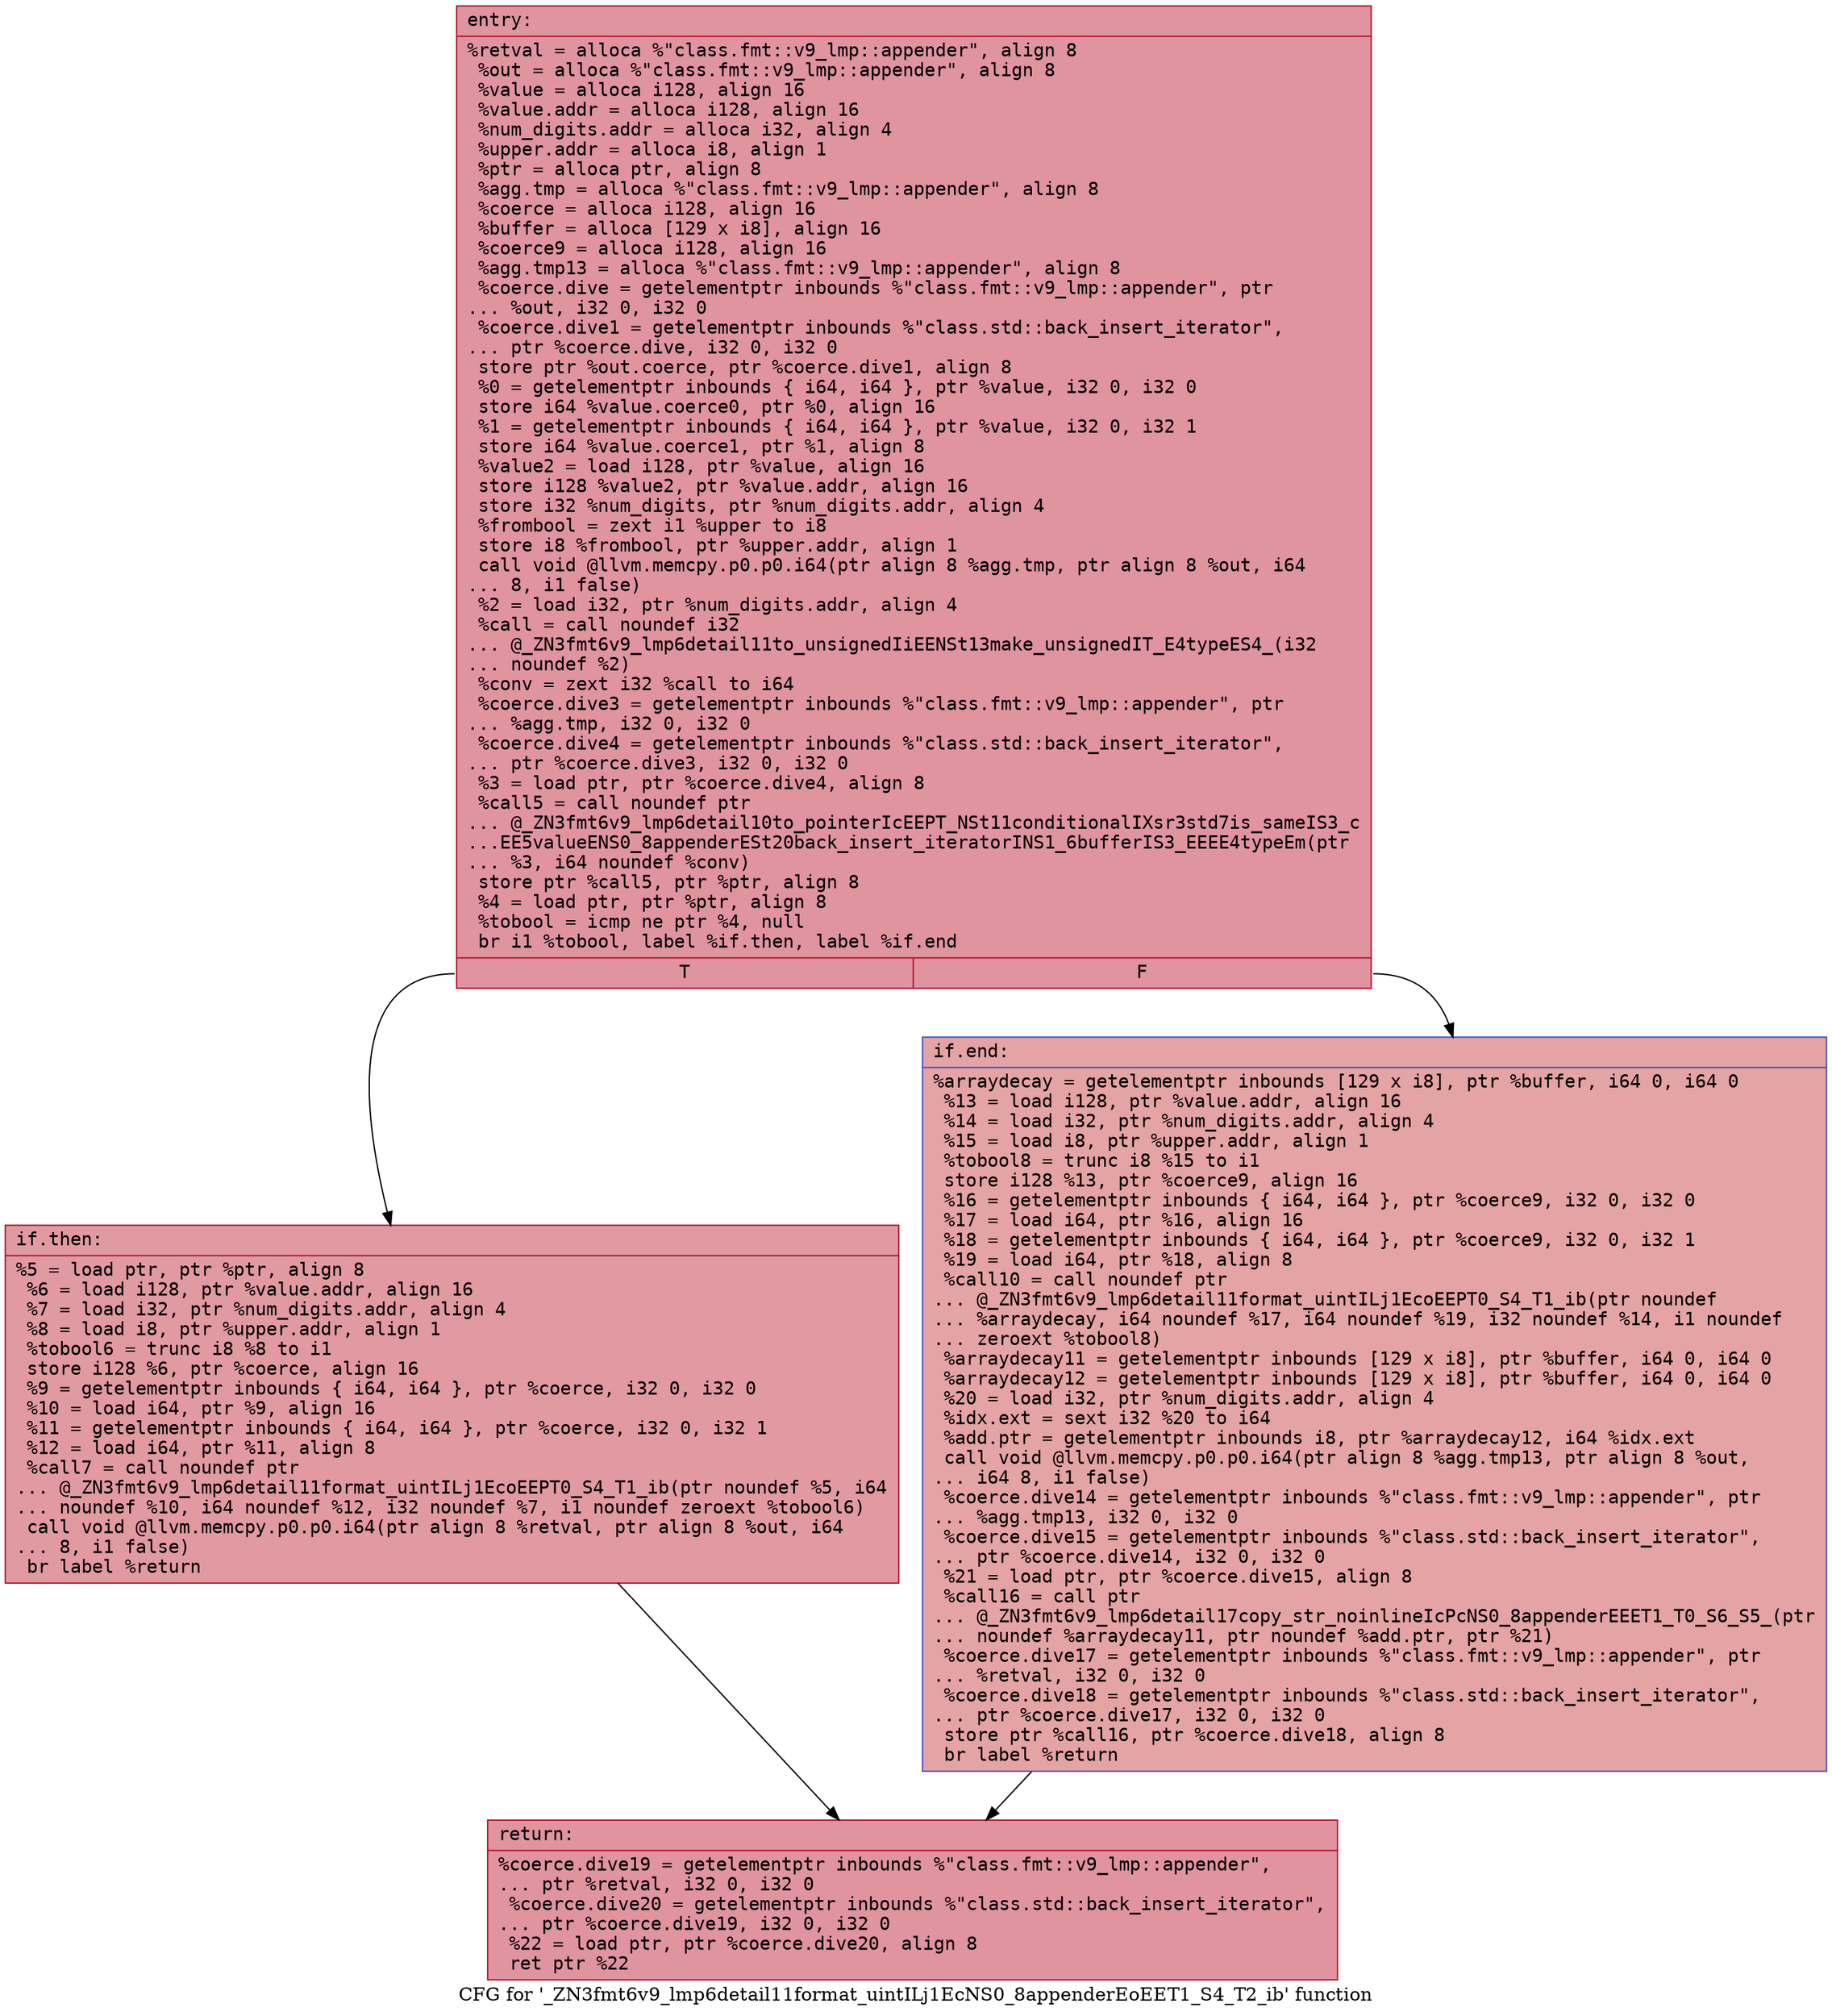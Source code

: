 digraph "CFG for '_ZN3fmt6v9_lmp6detail11format_uintILj1EcNS0_8appenderEoEET1_S4_T2_ib' function" {
	label="CFG for '_ZN3fmt6v9_lmp6detail11format_uintILj1EcNS0_8appenderEoEET1_S4_T2_ib' function";

	Node0x55fec360c3b0 [shape=record,color="#b70d28ff", style=filled, fillcolor="#b70d2870" fontname="Courier",label="{entry:\l|  %retval = alloca %\"class.fmt::v9_lmp::appender\", align 8\l  %out = alloca %\"class.fmt::v9_lmp::appender\", align 8\l  %value = alloca i128, align 16\l  %value.addr = alloca i128, align 16\l  %num_digits.addr = alloca i32, align 4\l  %upper.addr = alloca i8, align 1\l  %ptr = alloca ptr, align 8\l  %agg.tmp = alloca %\"class.fmt::v9_lmp::appender\", align 8\l  %coerce = alloca i128, align 16\l  %buffer = alloca [129 x i8], align 16\l  %coerce9 = alloca i128, align 16\l  %agg.tmp13 = alloca %\"class.fmt::v9_lmp::appender\", align 8\l  %coerce.dive = getelementptr inbounds %\"class.fmt::v9_lmp::appender\", ptr\l... %out, i32 0, i32 0\l  %coerce.dive1 = getelementptr inbounds %\"class.std::back_insert_iterator\",\l... ptr %coerce.dive, i32 0, i32 0\l  store ptr %out.coerce, ptr %coerce.dive1, align 8\l  %0 = getelementptr inbounds \{ i64, i64 \}, ptr %value, i32 0, i32 0\l  store i64 %value.coerce0, ptr %0, align 16\l  %1 = getelementptr inbounds \{ i64, i64 \}, ptr %value, i32 0, i32 1\l  store i64 %value.coerce1, ptr %1, align 8\l  %value2 = load i128, ptr %value, align 16\l  store i128 %value2, ptr %value.addr, align 16\l  store i32 %num_digits, ptr %num_digits.addr, align 4\l  %frombool = zext i1 %upper to i8\l  store i8 %frombool, ptr %upper.addr, align 1\l  call void @llvm.memcpy.p0.p0.i64(ptr align 8 %agg.tmp, ptr align 8 %out, i64\l... 8, i1 false)\l  %2 = load i32, ptr %num_digits.addr, align 4\l  %call = call noundef i32\l... @_ZN3fmt6v9_lmp6detail11to_unsignedIiEENSt13make_unsignedIT_E4typeES4_(i32\l... noundef %2)\l  %conv = zext i32 %call to i64\l  %coerce.dive3 = getelementptr inbounds %\"class.fmt::v9_lmp::appender\", ptr\l... %agg.tmp, i32 0, i32 0\l  %coerce.dive4 = getelementptr inbounds %\"class.std::back_insert_iterator\",\l... ptr %coerce.dive3, i32 0, i32 0\l  %3 = load ptr, ptr %coerce.dive4, align 8\l  %call5 = call noundef ptr\l... @_ZN3fmt6v9_lmp6detail10to_pointerIcEEPT_NSt11conditionalIXsr3std7is_sameIS3_c\l...EE5valueENS0_8appenderESt20back_insert_iteratorINS1_6bufferIS3_EEEE4typeEm(ptr\l... %3, i64 noundef %conv)\l  store ptr %call5, ptr %ptr, align 8\l  %4 = load ptr, ptr %ptr, align 8\l  %tobool = icmp ne ptr %4, null\l  br i1 %tobool, label %if.then, label %if.end\l|{<s0>T|<s1>F}}"];
	Node0x55fec360c3b0:s0 -> Node0x55fec360e3d0[tooltip="entry -> if.then\nProbability 62.50%" ];
	Node0x55fec360c3b0:s1 -> Node0x55fec360e420[tooltip="entry -> if.end\nProbability 37.50%" ];
	Node0x55fec360e3d0 [shape=record,color="#b70d28ff", style=filled, fillcolor="#bb1b2c70" fontname="Courier",label="{if.then:\l|  %5 = load ptr, ptr %ptr, align 8\l  %6 = load i128, ptr %value.addr, align 16\l  %7 = load i32, ptr %num_digits.addr, align 4\l  %8 = load i8, ptr %upper.addr, align 1\l  %tobool6 = trunc i8 %8 to i1\l  store i128 %6, ptr %coerce, align 16\l  %9 = getelementptr inbounds \{ i64, i64 \}, ptr %coerce, i32 0, i32 0\l  %10 = load i64, ptr %9, align 16\l  %11 = getelementptr inbounds \{ i64, i64 \}, ptr %coerce, i32 0, i32 1\l  %12 = load i64, ptr %11, align 8\l  %call7 = call noundef ptr\l... @_ZN3fmt6v9_lmp6detail11format_uintILj1EcoEEPT0_S4_T1_ib(ptr noundef %5, i64\l... noundef %10, i64 noundef %12, i32 noundef %7, i1 noundef zeroext %tobool6)\l  call void @llvm.memcpy.p0.p0.i64(ptr align 8 %retval, ptr align 8 %out, i64\l... 8, i1 false)\l  br label %return\l}"];
	Node0x55fec360e3d0 -> Node0x55fec360ef20[tooltip="if.then -> return\nProbability 100.00%" ];
	Node0x55fec360e420 [shape=record,color="#3d50c3ff", style=filled, fillcolor="#c32e3170" fontname="Courier",label="{if.end:\l|  %arraydecay = getelementptr inbounds [129 x i8], ptr %buffer, i64 0, i64 0\l  %13 = load i128, ptr %value.addr, align 16\l  %14 = load i32, ptr %num_digits.addr, align 4\l  %15 = load i8, ptr %upper.addr, align 1\l  %tobool8 = trunc i8 %15 to i1\l  store i128 %13, ptr %coerce9, align 16\l  %16 = getelementptr inbounds \{ i64, i64 \}, ptr %coerce9, i32 0, i32 0\l  %17 = load i64, ptr %16, align 16\l  %18 = getelementptr inbounds \{ i64, i64 \}, ptr %coerce9, i32 0, i32 1\l  %19 = load i64, ptr %18, align 8\l  %call10 = call noundef ptr\l... @_ZN3fmt6v9_lmp6detail11format_uintILj1EcoEEPT0_S4_T1_ib(ptr noundef\l... %arraydecay, i64 noundef %17, i64 noundef %19, i32 noundef %14, i1 noundef\l... zeroext %tobool8)\l  %arraydecay11 = getelementptr inbounds [129 x i8], ptr %buffer, i64 0, i64 0\l  %arraydecay12 = getelementptr inbounds [129 x i8], ptr %buffer, i64 0, i64 0\l  %20 = load i32, ptr %num_digits.addr, align 4\l  %idx.ext = sext i32 %20 to i64\l  %add.ptr = getelementptr inbounds i8, ptr %arraydecay12, i64 %idx.ext\l  call void @llvm.memcpy.p0.p0.i64(ptr align 8 %agg.tmp13, ptr align 8 %out,\l... i64 8, i1 false)\l  %coerce.dive14 = getelementptr inbounds %\"class.fmt::v9_lmp::appender\", ptr\l... %agg.tmp13, i32 0, i32 0\l  %coerce.dive15 = getelementptr inbounds %\"class.std::back_insert_iterator\",\l... ptr %coerce.dive14, i32 0, i32 0\l  %21 = load ptr, ptr %coerce.dive15, align 8\l  %call16 = call ptr\l... @_ZN3fmt6v9_lmp6detail17copy_str_noinlineIcPcNS0_8appenderEEET1_T0_S6_S5_(ptr\l... noundef %arraydecay11, ptr noundef %add.ptr, ptr %21)\l  %coerce.dive17 = getelementptr inbounds %\"class.fmt::v9_lmp::appender\", ptr\l... %retval, i32 0, i32 0\l  %coerce.dive18 = getelementptr inbounds %\"class.std::back_insert_iterator\",\l... ptr %coerce.dive17, i32 0, i32 0\l  store ptr %call16, ptr %coerce.dive18, align 8\l  br label %return\l}"];
	Node0x55fec360e420 -> Node0x55fec360ef20[tooltip="if.end -> return\nProbability 100.00%" ];
	Node0x55fec360ef20 [shape=record,color="#b70d28ff", style=filled, fillcolor="#b70d2870" fontname="Courier",label="{return:\l|  %coerce.dive19 = getelementptr inbounds %\"class.fmt::v9_lmp::appender\",\l... ptr %retval, i32 0, i32 0\l  %coerce.dive20 = getelementptr inbounds %\"class.std::back_insert_iterator\",\l... ptr %coerce.dive19, i32 0, i32 0\l  %22 = load ptr, ptr %coerce.dive20, align 8\l  ret ptr %22\l}"];
}
